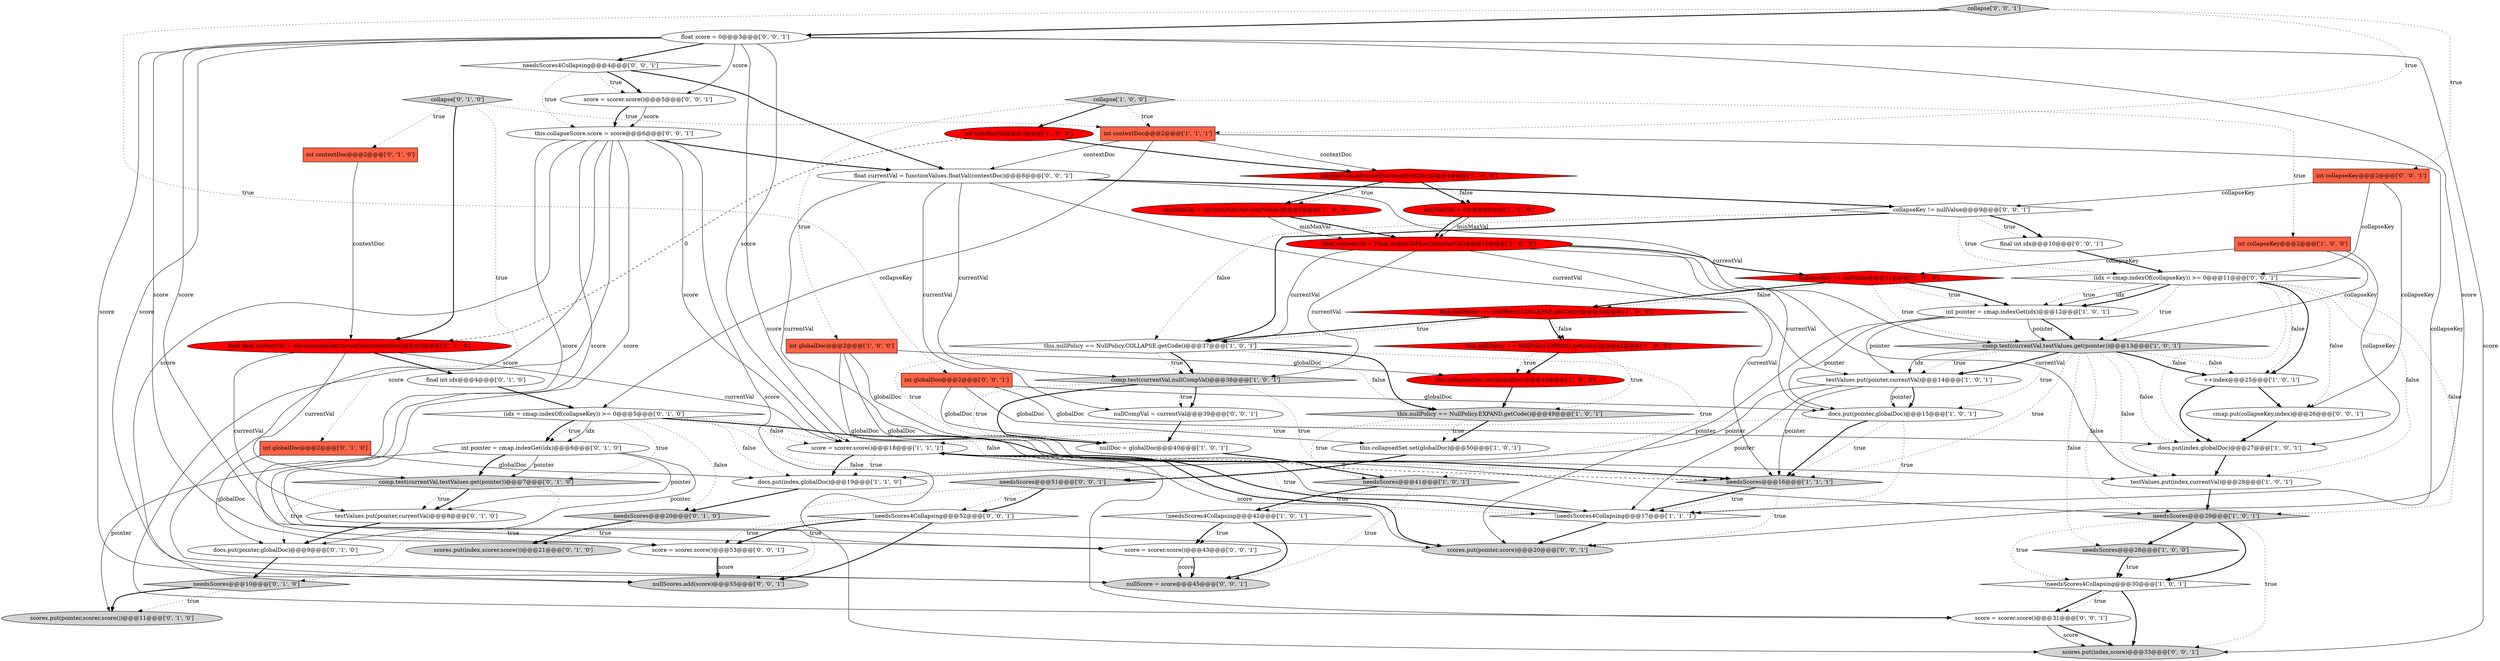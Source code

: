 digraph {
28 [style = filled, label = "this.nullPolicy == NullPolicy.COLLAPSE.getCode()@@@37@@@['1', '0', '1']", fillcolor = white, shape = diamond image = "AAA0AAABBB1BBB"];
36 [style = filled, label = "docs.put(pointer,globalDoc)@@@9@@@['0', '1', '0']", fillcolor = white, shape = ellipse image = "AAA0AAABBB2BBB"];
68 [style = filled, label = "!needsScores4Collapsing@@@52@@@['0', '0', '1']", fillcolor = white, shape = diamond image = "AAA0AAABBB3BBB"];
14 [style = filled, label = "minMaxVals.advanceExact(contextDoc)@@@4@@@['1', '0', '0']", fillcolor = red, shape = diamond image = "AAA1AAABBB1BBB"];
32 [style = filled, label = "comp.test(currentVal,testValues.get(pointer))@@@13@@@['1', '0', '1']", fillcolor = lightgray, shape = diamond image = "AAA0AAABBB1BBB"];
19 [style = filled, label = "float currentVal = Float.intBitsToFloat(minMaxVal)@@@10@@@['1', '0', '0']", fillcolor = red, shape = ellipse image = "AAA1AAABBB1BBB"];
1 [style = filled, label = "int pointer = cmap.indexGet(idx)@@@12@@@['1', '0', '1']", fillcolor = white, shape = ellipse image = "AAA0AAABBB1BBB"];
51 [style = filled, label = "int globalDoc@@@2@@@['0', '0', '1']", fillcolor = tomato, shape = box image = "AAA0AAABBB3BBB"];
64 [style = filled, label = "score = scorer.score()@@@43@@@['0', '0', '1']", fillcolor = white, shape = ellipse image = "AAA0AAABBB3BBB"];
16 [style = filled, label = "comp.test(currentVal,nullCompVal)@@@38@@@['1', '0', '1']", fillcolor = lightgray, shape = diamond image = "AAA0AAABBB1BBB"];
2 [style = filled, label = "this.nullPolicy == NullPolicy.COLLAPSE.getCode()@@@33@@@['1', '0', '0']", fillcolor = red, shape = diamond image = "AAA1AAABBB1BBB"];
49 [style = filled, label = "nullScore = score@@@45@@@['0', '0', '1']", fillcolor = lightgray, shape = ellipse image = "AAA0AAABBB3BBB"];
29 [style = filled, label = "int collapseKey@@@2@@@['1', '0', '0']", fillcolor = tomato, shape = box image = "AAA0AAABBB1BBB"];
5 [style = filled, label = "int globalDoc@@@2@@@['1', '0', '0']", fillcolor = tomato, shape = box image = "AAA0AAABBB1BBB"];
69 [style = filled, label = "final int idx@@@10@@@['0', '0', '1']", fillcolor = white, shape = ellipse image = "AAA0AAABBB3BBB"];
11 [style = filled, label = "docs.put(index,globalDoc)@@@27@@@['1', '0', '1']", fillcolor = white, shape = ellipse image = "AAA0AAABBB1BBB"];
21 [style = filled, label = "needsScores@@@28@@@['1', '0', '0']", fillcolor = lightgray, shape = diamond image = "AAA0AAABBB1BBB"];
26 [style = filled, label = "docs.put(pointer,globalDoc)@@@15@@@['1', '0', '1']", fillcolor = white, shape = ellipse image = "AAA0AAABBB1BBB"];
52 [style = filled, label = "nullCompVal = currentVal@@@39@@@['0', '0', '1']", fillcolor = white, shape = ellipse image = "AAA0AAABBB3BBB"];
33 [style = filled, label = "docs.put(index,globalDoc)@@@19@@@['1', '1', '0']", fillcolor = white, shape = ellipse image = "AAA0AAABBB1BBB"];
45 [style = filled, label = "(idx = cmap.indexOf(collapseKey)) >= 0@@@5@@@['0', '1', '0']", fillcolor = white, shape = diamond image = "AAA0AAABBB2BBB"];
67 [style = filled, label = "scores.put(index,score)@@@33@@@['0', '0', '1']", fillcolor = lightgray, shape = ellipse image = "AAA0AAABBB3BBB"];
25 [style = filled, label = "testValues.put(pointer,currentVal)@@@14@@@['1', '0', '1']", fillcolor = white, shape = ellipse image = "AAA0AAABBB1BBB"];
24 [style = filled, label = "minMaxVal = 0@@@8@@@['1', '0', '0']", fillcolor = red, shape = ellipse image = "AAA1AAABBB1BBB"];
59 [style = filled, label = "this.collapseScore.score = score@@@6@@@['0', '0', '1']", fillcolor = white, shape = ellipse image = "AAA0AAABBB3BBB"];
10 [style = filled, label = "minMaxVal = (int)minMaxVals.longValue()@@@5@@@['1', '0', '0']", fillcolor = red, shape = ellipse image = "AAA1AAABBB1BBB"];
31 [style = filled, label = "collapseKey != nullValue@@@11@@@['1', '0', '0']", fillcolor = red, shape = diamond image = "AAA1AAABBB1BBB"];
39 [style = filled, label = "comp.test(currentVal,testValues.get(pointer))@@@7@@@['0', '1', '0']", fillcolor = lightgray, shape = diamond image = "AAA0AAABBB2BBB"];
63 [style = filled, label = "cmap.put(collapseKey,index)@@@26@@@['0', '0', '1']", fillcolor = white, shape = ellipse image = "AAA0AAABBB3BBB"];
41 [style = filled, label = "needsScores@@@20@@@['0', '1', '0']", fillcolor = lightgray, shape = diamond image = "AAA0AAABBB2BBB"];
54 [style = filled, label = "scores.put(pointer,score)@@@20@@@['0', '0', '1']", fillcolor = lightgray, shape = ellipse image = "AAA0AAABBB3BBB"];
18 [style = filled, label = "this.nullPolicy == NullPolicy.EXPAND.getCode()@@@42@@@['1', '0', '0']", fillcolor = red, shape = diamond image = "AAA1AAABBB1BBB"];
27 [style = filled, label = "!needsScores4Collapsing@@@17@@@['1', '1', '1']", fillcolor = white, shape = diamond image = "AAA0AAABBB1BBB"];
9 [style = filled, label = "needsScores@@@16@@@['1', '1', '1']", fillcolor = lightgray, shape = diamond image = "AAA0AAABBB1BBB"];
20 [style = filled, label = "this.nullPolicy == NullPolicy.EXPAND.getCode()@@@49@@@['1', '0', '1']", fillcolor = lightgray, shape = diamond image = "AAA0AAABBB1BBB"];
38 [style = filled, label = "scores.put(pointer,scorer.score())@@@11@@@['0', '1', '0']", fillcolor = lightgray, shape = ellipse image = "AAA0AAABBB2BBB"];
62 [style = filled, label = "(idx = cmap.indexOf(collapseKey)) >= 0@@@11@@@['0', '0', '1']", fillcolor = white, shape = diamond image = "AAA0AAABBB3BBB"];
12 [style = filled, label = "++index@@@25@@@['1', '0', '1']", fillcolor = white, shape = ellipse image = "AAA0AAABBB1BBB"];
0 [style = filled, label = "this.collapsedSet.set(globalDoc)@@@50@@@['1', '0', '1']", fillcolor = white, shape = ellipse image = "AAA0AAABBB1BBB"];
40 [style = filled, label = "testValues.put(pointer,currentVal)@@@8@@@['0', '1', '0']", fillcolor = white, shape = ellipse image = "AAA0AAABBB2BBB"];
44 [style = filled, label = "final int idx@@@4@@@['0', '1', '0']", fillcolor = white, shape = ellipse image = "AAA0AAABBB2BBB"];
46 [style = filled, label = "needsScores@@@10@@@['0', '1', '0']", fillcolor = lightgray, shape = diamond image = "AAA0AAABBB2BBB"];
57 [style = filled, label = "score = scorer.score()@@@31@@@['0', '0', '1']", fillcolor = white, shape = ellipse image = "AAA0AAABBB3BBB"];
42 [style = filled, label = "int globalDoc@@@2@@@['0', '1', '0']", fillcolor = tomato, shape = box image = "AAA0AAABBB2BBB"];
65 [style = filled, label = "score = scorer.score()@@@5@@@['0', '0', '1']", fillcolor = white, shape = ellipse image = "AAA0AAABBB3BBB"];
7 [style = filled, label = "needsScores@@@29@@@['1', '0', '1']", fillcolor = lightgray, shape = diamond image = "AAA0AAABBB1BBB"];
17 [style = filled, label = "needsScores@@@41@@@['1', '0', '1']", fillcolor = lightgray, shape = diamond image = "AAA0AAABBB1BBB"];
43 [style = filled, label = "collapse['0', '1', '0']", fillcolor = lightgray, shape = diamond image = "AAA0AAABBB2BBB"];
50 [style = filled, label = "int collapseKey@@@2@@@['0', '0', '1']", fillcolor = tomato, shape = box image = "AAA0AAABBB3BBB"];
55 [style = filled, label = "needsScores4Collapsing@@@4@@@['0', '0', '1']", fillcolor = white, shape = diamond image = "AAA0AAABBB3BBB"];
61 [style = filled, label = "float score = 0@@@3@@@['0', '0', '1']", fillcolor = white, shape = ellipse image = "AAA0AAABBB3BBB"];
48 [style = filled, label = "score = scorer.score()@@@53@@@['0', '0', '1']", fillcolor = white, shape = ellipse image = "AAA0AAABBB3BBB"];
15 [style = filled, label = "collapse['1', '0', '0']", fillcolor = lightgray, shape = diamond image = "AAA0AAABBB1BBB"];
8 [style = filled, label = "int minMaxVal@@@3@@@['1', '0', '0']", fillcolor = red, shape = ellipse image = "AAA1AAABBB1BBB"];
53 [style = filled, label = "collapseKey != nullValue@@@9@@@['0', '0', '1']", fillcolor = white, shape = diamond image = "AAA0AAABBB3BBB"];
58 [style = filled, label = "needsScores@@@51@@@['0', '0', '1']", fillcolor = lightgray, shape = diamond image = "AAA0AAABBB3BBB"];
37 [style = filled, label = "int pointer = cmap.indexGet(idx)@@@6@@@['0', '1', '0']", fillcolor = white, shape = ellipse image = "AAA0AAABBB2BBB"];
30 [style = filled, label = "int contextDoc@@@2@@@['1', '1', '1']", fillcolor = tomato, shape = box image = "AAA0AAABBB1BBB"];
4 [style = filled, label = "this.collapsedSet.set(globalDoc)@@@43@@@['1', '0', '0']", fillcolor = red, shape = ellipse image = "AAA1AAABBB1BBB"];
23 [style = filled, label = "score = scorer.score()@@@18@@@['1', '1', '1']", fillcolor = white, shape = ellipse image = "AAA0AAABBB1BBB"];
47 [style = filled, label = "scores.put(index,scorer.score())@@@21@@@['0', '1', '0']", fillcolor = lightgray, shape = ellipse image = "AAA0AAABBB2BBB"];
13 [style = filled, label = "nullDoc = globalDoc@@@40@@@['1', '0', '1']", fillcolor = white, shape = ellipse image = "AAA0AAABBB1BBB"];
56 [style = filled, label = "collapse['0', '0', '1']", fillcolor = lightgray, shape = diamond image = "AAA0AAABBB3BBB"];
3 [style = filled, label = "!needsScores4Collapsing@@@42@@@['1', '0', '1']", fillcolor = white, shape = diamond image = "AAA0AAABBB1BBB"];
60 [style = filled, label = "nullScores.add(score)@@@55@@@['0', '0', '1']", fillcolor = lightgray, shape = ellipse image = "AAA0AAABBB3BBB"];
66 [style = filled, label = "float currentVal = functionValues.floatVal(contextDoc)@@@8@@@['0', '0', '1']", fillcolor = white, shape = ellipse image = "AAA0AAABBB3BBB"];
22 [style = filled, label = "!needsScores4Collapsing@@@30@@@['1', '0', '1']", fillcolor = white, shape = diamond image = "AAA0AAABBB1BBB"];
34 [style = filled, label = "final float currentVal = advanceAndGetCurrentVal(contextDoc)@@@3@@@['0', '1', '0']", fillcolor = red, shape = ellipse image = "AAA1AAABBB2BBB"];
35 [style = filled, label = "int contextDoc@@@2@@@['0', '1', '0']", fillcolor = tomato, shape = box image = "AAA0AAABBB2BBB"];
6 [style = filled, label = "testValues.put(index,currentVal)@@@28@@@['1', '0', '1']", fillcolor = white, shape = ellipse image = "AAA0AAABBB1BBB"];
61->49 [style = solid, label="score"];
1->26 [style = solid, label="pointer"];
7->67 [style = dotted, label="true"];
14->24 [style = bold, label=""];
25->9 [style = solid, label="pointer"];
3->64 [style = dotted, label="true"];
39->36 [style = dotted, label="true"];
53->69 [style = bold, label=""];
16->52 [style = bold, label=""];
32->7 [style = dotted, label="false"];
16->13 [style = dotted, label="true"];
28->20 [style = bold, label=""];
43->35 [style = dotted, label="true"];
61->64 [style = solid, label="score"];
32->12 [style = bold, label=""];
32->25 [style = solid, label="idx"];
10->19 [style = bold, label=""];
20->0 [style = dotted, label="true"];
16->17 [style = dotted, label="true"];
10->19 [style = solid, label="minMaxVal"];
20->0 [style = bold, label=""];
61->65 [style = solid, label="score"];
28->16 [style = dotted, label="true"];
27->23 [style = dotted, label="true"];
26->9 [style = bold, label=""];
61->60 [style = solid, label="score"];
31->1 [style = bold, label=""];
18->20 [style = dotted, label="true"];
34->39 [style = solid, label="currentVal"];
52->13 [style = bold, label=""];
50->62 [style = solid, label="collapseKey"];
61->54 [style = solid, label="score"];
59->66 [style = bold, label=""];
45->23 [style = dotted, label="false"];
1->25 [style = solid, label="pointer"];
61->57 [style = solid, label="score"];
59->54 [style = solid, label="score"];
37->39 [style = solid, label="pointer"];
15->30 [style = dotted, label="true"];
32->6 [style = dotted, label="false"];
13->17 [style = bold, label=""];
32->25 [style = dotted, label="true"];
23->33 [style = bold, label=""];
57->67 [style = bold, label=""];
62->63 [style = dotted, label="false"];
15->29 [style = dotted, label="true"];
5->4 [style = solid, label="globalDoc"];
22->57 [style = bold, label=""];
32->25 [style = bold, label=""];
39->46 [style = dotted, label="true"];
59->64 [style = solid, label="score"];
22->67 [style = bold, label=""];
59->57 [style = solid, label="score"];
24->19 [style = solid, label="minMaxVal"];
28->13 [style = dotted, label="true"];
32->21 [style = dotted, label="false"];
2->28 [style = bold, label=""];
62->11 [style = dotted, label="false"];
5->7 [style = solid, label="globalDoc"];
64->49 [style = solid, label="score"];
51->0 [style = solid, label="globalDoc"];
51->11 [style = solid, label="globalDoc"];
46->38 [style = bold, label=""];
55->59 [style = dotted, label="true"];
24->19 [style = bold, label=""];
20->58 [style = dotted, label="true"];
30->45 [style = solid, label="collapseKey"];
0->58 [style = bold, label=""];
45->41 [style = dotted, label="false"];
59->67 [style = solid, label="score"];
12->11 [style = bold, label=""];
12->63 [style = bold, label=""];
16->52 [style = dotted, label="true"];
66->6 [style = solid, label="currentVal"];
14->10 [style = bold, label=""];
8->34 [style = dashed, label="0"];
61->67 [style = solid, label="score"];
2->18 [style = bold, label=""];
31->2 [style = bold, label=""];
30->14 [style = solid, label="contextDoc"];
50->63 [style = solid, label="collapseKey"];
33->41 [style = bold, label=""];
32->11 [style = dotted, label="false"];
26->23 [style = dotted, label="true"];
21->22 [style = dotted, label="true"];
28->17 [style = dotted, label="true"];
2->18 [style = dotted, label="false"];
26->9 [style = dotted, label="true"];
2->28 [style = dotted, label="true"];
58->60 [style = dotted, label="true"];
17->3 [style = dotted, label="true"];
68->48 [style = dotted, label="true"];
59->60 [style = solid, label="score"];
69->62 [style = bold, label=""];
45->9 [style = dotted, label="false"];
43->30 [style = dotted, label="true"];
19->9 [style = solid, label="currentVal"];
34->40 [style = solid, label="currentVal"];
66->16 [style = solid, label="currentVal"];
36->46 [style = bold, label=""];
61->55 [style = bold, label=""];
66->52 [style = solid, label="currentVal"];
55->65 [style = bold, label=""];
18->4 [style = bold, label=""];
3->64 [style = bold, label=""];
21->22 [style = bold, label=""];
59->48 [style = solid, label="score"];
25->26 [style = bold, label=""];
29->32 [style = solid, label="collapseKey"];
42->33 [style = solid, label="globalDoc"];
28->20 [style = dotted, label="false"];
27->54 [style = bold, label=""];
1->32 [style = bold, label=""];
45->39 [style = dotted, label="true"];
39->40 [style = dotted, label="true"];
61->48 [style = solid, label="score"];
34->23 [style = solid, label="currentVal"];
19->28 [style = solid, label="currentVal"];
6->7 [style = bold, label=""];
23->33 [style = dotted, label="true"];
44->45 [style = bold, label=""];
43->34 [style = bold, label=""];
7->22 [style = dotted, label="true"];
55->66 [style = bold, label=""];
37->40 [style = solid, label="pointer"];
62->6 [style = dotted, label="false"];
62->1 [style = solid, label="idx"];
65->59 [style = solid, label="score"];
15->5 [style = dotted, label="true"];
63->11 [style = bold, label=""];
23->54 [style = bold, label=""];
9->54 [style = dotted, label="true"];
30->27 [style = solid, label="collapseKey"];
16->13 [style = bold, label=""];
62->1 [style = bold, label=""];
53->28 [style = dotted, label="false"];
58->68 [style = dotted, label="true"];
53->62 [style = dotted, label="true"];
56->50 [style = dotted, label="true"];
53->69 [style = dotted, label="true"];
45->27 [style = dotted, label="false"];
23->9 [style = dashed, label="0"];
26->27 [style = dotted, label="true"];
51->13 [style = solid, label="globalDoc"];
19->16 [style = solid, label="currentVal"];
8->14 [style = bold, label=""];
29->11 [style = solid, label="collapseKey"];
1->54 [style = solid, label="pointer"];
37->38 [style = solid, label="pointer"];
68->48 [style = bold, label=""];
9->27 [style = bold, label=""];
37->36 [style = solid, label="pointer"];
7->22 [style = bold, label=""];
57->67 [style = solid, label="score"];
40->36 [style = bold, label=""];
61->23 [style = solid, label="score"];
29->31 [style = solid, label="collapseKey"];
31->1 [style = dotted, label="true"];
39->40 [style = bold, label=""];
4->20 [style = bold, label=""];
34->44 [style = bold, label=""];
41->47 [style = dotted, label="true"];
17->3 [style = bold, label=""];
23->54 [style = solid, label="score"];
41->47 [style = bold, label=""];
31->2 [style = dotted, label="false"];
51->26 [style = solid, label="globalDoc"];
45->33 [style = dotted, label="false"];
46->38 [style = dotted, label="true"];
1->32 [style = solid, label="pointer"];
62->32 [style = dotted, label="true"];
15->8 [style = bold, label=""];
45->9 [style = bold, label=""];
37->39 [style = bold, label=""];
53->28 [style = bold, label=""];
62->1 [style = dotted, label="true"];
68->60 [style = bold, label=""];
42->36 [style = solid, label="globalDoc"];
62->7 [style = dotted, label="false"];
58->68 [style = bold, label=""];
48->60 [style = solid, label="score"];
22->57 [style = dotted, label="true"];
25->33 [style = solid, label="pointer"];
66->53 [style = bold, label=""];
19->31 [style = bold, label=""];
66->25 [style = solid, label="currentVal"];
32->9 [style = dotted, label="true"];
17->49 [style = dotted, label="true"];
45->37 [style = dotted, label="true"];
25->26 [style = solid, label="pointer"];
11->6 [style = bold, label=""];
59->49 [style = solid, label="score"];
35->34 [style = solid, label="contextDoc"];
14->24 [style = dotted, label="false"];
5->13 [style = solid, label="globalDoc"];
59->23 [style = solid, label="score"];
25->27 [style = solid, label="pointer"];
56->61 [style = bold, label=""];
48->60 [style = bold, label=""];
43->42 [style = dotted, label="true"];
19->6 [style = solid, label="currentVal"];
28->16 [style = bold, label=""];
14->10 [style = dotted, label="true"];
62->12 [style = dotted, label="false"];
31->32 [style = dotted, label="true"];
9->27 [style = dotted, label="true"];
45->37 [style = solid, label="idx"];
32->12 [style = dotted, label="false"];
55->65 [style = dotted, label="true"];
56->51 [style = dotted, label="true"];
62->12 [style = bold, label=""];
56->30 [style = dotted, label="true"];
19->26 [style = solid, label="currentVal"];
30->66 [style = solid, label="contextDoc"];
65->59 [style = bold, label=""];
7->21 [style = bold, label=""];
27->23 [style = bold, label=""];
32->26 [style = dotted, label="true"];
66->32 [style = solid, label="currentVal"];
45->37 [style = bold, label=""];
5->27 [style = solid, label="globalDoc"];
3->49 [style = bold, label=""];
64->49 [style = bold, label=""];
18->4 [style = dotted, label="true"];
50->53 [style = solid, label="collapseKey"];
}
